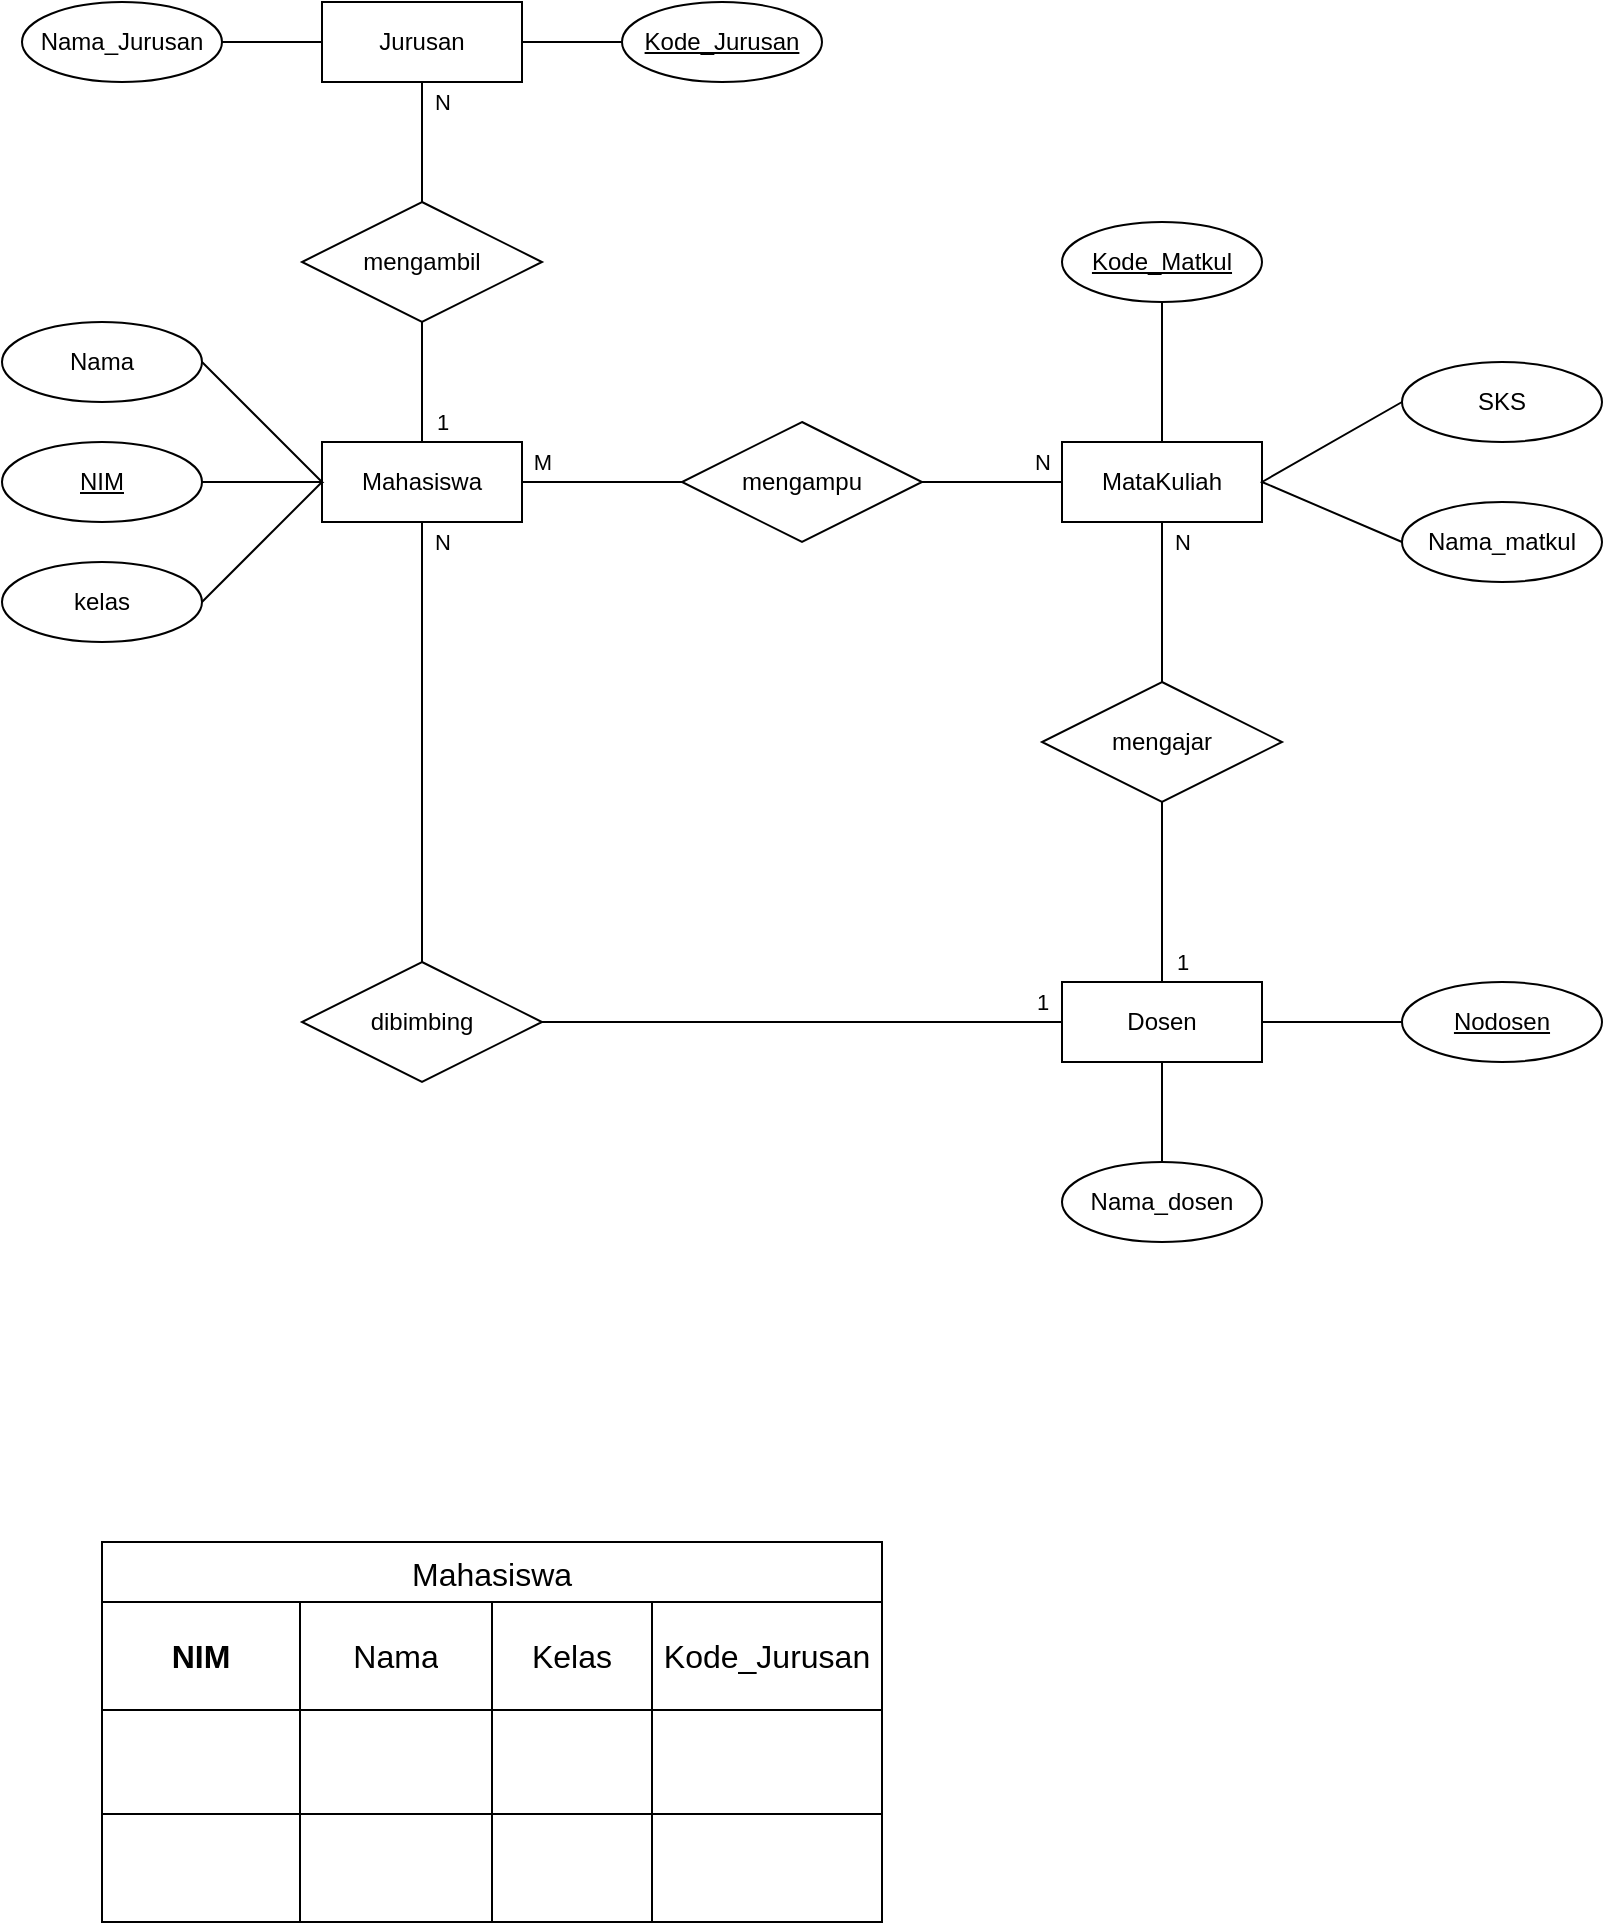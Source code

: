 <mxfile version="20.8.20" type="github">
  <diagram id="R2lEEEUBdFMjLlhIrx00" name="Page-1">
    <mxGraphModel dx="1100" dy="555" grid="1" gridSize="10" guides="1" tooltips="1" connect="1" arrows="1" fold="1" page="1" pageScale="1" pageWidth="850" pageHeight="1100" math="0" shadow="0" extFonts="Permanent Marker^https://fonts.googleapis.com/css?family=Permanent+Marker">
      <root>
        <mxCell id="0" />
        <mxCell id="1" parent="0" />
        <mxCell id="JPVX1t0Qv_uBQKKG0mNZ-1" value="Jurusan" style="whiteSpace=wrap;html=1;align=center;" vertex="1" parent="1">
          <mxGeometry x="160" y="340" width="100" height="40" as="geometry" />
        </mxCell>
        <mxCell id="JPVX1t0Qv_uBQKKG0mNZ-2" value="Mahasiswa" style="whiteSpace=wrap;html=1;align=center;" vertex="1" parent="1">
          <mxGeometry x="160" y="560" width="100" height="40" as="geometry" />
        </mxCell>
        <mxCell id="JPVX1t0Qv_uBQKKG0mNZ-3" value="Nama_Jurusan" style="ellipse;whiteSpace=wrap;html=1;align=center;" vertex="1" parent="1">
          <mxGeometry x="10" y="340" width="100" height="40" as="geometry" />
        </mxCell>
        <mxCell id="JPVX1t0Qv_uBQKKG0mNZ-4" value="Kode_Jurusan" style="ellipse;whiteSpace=wrap;html=1;align=center;fontStyle=4;" vertex="1" parent="1">
          <mxGeometry x="310" y="340" width="100" height="40" as="geometry" />
        </mxCell>
        <mxCell id="JPVX1t0Qv_uBQKKG0mNZ-5" value="NIM" style="ellipse;whiteSpace=wrap;html=1;align=center;fontStyle=4;" vertex="1" parent="1">
          <mxGeometry y="560" width="100" height="40" as="geometry" />
        </mxCell>
        <mxCell id="JPVX1t0Qv_uBQKKG0mNZ-6" value="Nama" style="ellipse;whiteSpace=wrap;html=1;align=center;" vertex="1" parent="1">
          <mxGeometry y="500" width="100" height="40" as="geometry" />
        </mxCell>
        <mxCell id="JPVX1t0Qv_uBQKKG0mNZ-7" value="MataKuliah" style="whiteSpace=wrap;html=1;align=center;" vertex="1" parent="1">
          <mxGeometry x="530" y="560" width="100" height="40" as="geometry" />
        </mxCell>
        <mxCell id="JPVX1t0Qv_uBQKKG0mNZ-8" value="Dosen" style="whiteSpace=wrap;html=1;align=center;" vertex="1" parent="1">
          <mxGeometry x="530" y="830" width="100" height="40" as="geometry" />
        </mxCell>
        <mxCell id="JPVX1t0Qv_uBQKKG0mNZ-9" value="mengambil" style="shape=rhombus;perimeter=rhombusPerimeter;whiteSpace=wrap;html=1;align=center;" vertex="1" parent="1">
          <mxGeometry x="150" y="440" width="120" height="60" as="geometry" />
        </mxCell>
        <mxCell id="JPVX1t0Qv_uBQKKG0mNZ-10" value="Kode_Matkul" style="ellipse;whiteSpace=wrap;html=1;align=center;fontStyle=4;" vertex="1" parent="1">
          <mxGeometry x="530" y="450" width="100" height="40" as="geometry" />
        </mxCell>
        <mxCell id="JPVX1t0Qv_uBQKKG0mNZ-11" value="Nodosen" style="ellipse;whiteSpace=wrap;html=1;align=center;fontStyle=4;" vertex="1" parent="1">
          <mxGeometry x="700" y="830" width="100" height="40" as="geometry" />
        </mxCell>
        <mxCell id="JPVX1t0Qv_uBQKKG0mNZ-12" value="mengampu" style="shape=rhombus;perimeter=rhombusPerimeter;whiteSpace=wrap;html=1;align=center;" vertex="1" parent="1">
          <mxGeometry x="340" y="550" width="120" height="60" as="geometry" />
        </mxCell>
        <mxCell id="JPVX1t0Qv_uBQKKG0mNZ-13" value="mengajar" style="shape=rhombus;perimeter=rhombusPerimeter;whiteSpace=wrap;html=1;align=center;" vertex="1" parent="1">
          <mxGeometry x="520" y="680" width="120" height="60" as="geometry" />
        </mxCell>
        <mxCell id="JPVX1t0Qv_uBQKKG0mNZ-16" value="M" style="endArrow=none;html=1;rounded=0;exitX=1;exitY=0.5;exitDx=0;exitDy=0;entryX=0;entryY=0.5;entryDx=0;entryDy=0;" edge="1" parent="1" source="JPVX1t0Qv_uBQKKG0mNZ-2" target="JPVX1t0Qv_uBQKKG0mNZ-12">
          <mxGeometry x="-0.75" y="10" relative="1" as="geometry">
            <mxPoint x="310" y="650" as="sourcePoint" />
            <mxPoint x="310" y="730" as="targetPoint" />
            <mxPoint as="offset" />
          </mxGeometry>
        </mxCell>
        <mxCell id="JPVX1t0Qv_uBQKKG0mNZ-17" value="N" style="endArrow=none;html=1;rounded=0;exitX=1;exitY=0.5;exitDx=0;exitDy=0;entryX=0;entryY=0.5;entryDx=0;entryDy=0;" edge="1" parent="1" source="JPVX1t0Qv_uBQKKG0mNZ-12" target="JPVX1t0Qv_uBQKKG0mNZ-7">
          <mxGeometry x="0.714" y="10" relative="1" as="geometry">
            <mxPoint x="460" y="660" as="sourcePoint" />
            <mxPoint x="460" y="740" as="targetPoint" />
            <mxPoint as="offset" />
          </mxGeometry>
        </mxCell>
        <mxCell id="JPVX1t0Qv_uBQKKG0mNZ-20" value="1" style="endArrow=none;html=1;rounded=0;exitX=0.5;exitY=1;exitDx=0;exitDy=0;entryX=0.5;entryY=0;entryDx=0;entryDy=0;" edge="1" parent="1" source="JPVX1t0Qv_uBQKKG0mNZ-13" target="JPVX1t0Qv_uBQKKG0mNZ-8">
          <mxGeometry x="0.778" y="10" relative="1" as="geometry">
            <mxPoint x="250" y="640" as="sourcePoint" />
            <mxPoint x="250" y="720" as="targetPoint" />
            <mxPoint as="offset" />
          </mxGeometry>
        </mxCell>
        <mxCell id="JPVX1t0Qv_uBQKKG0mNZ-23" value="" style="endArrow=none;html=1;rounded=0;exitX=0;exitY=0.5;exitDx=0;exitDy=0;entryX=1;entryY=0.5;entryDx=0;entryDy=0;" edge="1" parent="1" source="JPVX1t0Qv_uBQKKG0mNZ-11" target="JPVX1t0Qv_uBQKKG0mNZ-8">
          <mxGeometry relative="1" as="geometry">
            <mxPoint x="280" y="670" as="sourcePoint" />
            <mxPoint x="280" y="750" as="targetPoint" />
          </mxGeometry>
        </mxCell>
        <mxCell id="JPVX1t0Qv_uBQKKG0mNZ-24" value="N" style="endArrow=none;html=1;rounded=0;exitX=0.5;exitY=1;exitDx=0;exitDy=0;entryX=0.5;entryY=0;entryDx=0;entryDy=0;" edge="1" parent="1" source="JPVX1t0Qv_uBQKKG0mNZ-7" target="JPVX1t0Qv_uBQKKG0mNZ-13">
          <mxGeometry x="-0.75" y="10" relative="1" as="geometry">
            <mxPoint x="290" y="680" as="sourcePoint" />
            <mxPoint x="290" y="760" as="targetPoint" />
            <mxPoint as="offset" />
          </mxGeometry>
        </mxCell>
        <mxCell id="JPVX1t0Qv_uBQKKG0mNZ-25" value="" style="endArrow=none;html=1;rounded=0;exitX=0.5;exitY=1;exitDx=0;exitDy=0;entryX=0.5;entryY=0;entryDx=0;entryDy=0;" edge="1" parent="1" source="JPVX1t0Qv_uBQKKG0mNZ-10" target="JPVX1t0Qv_uBQKKG0mNZ-7">
          <mxGeometry relative="1" as="geometry">
            <mxPoint x="300" y="690" as="sourcePoint" />
            <mxPoint x="300" y="770" as="targetPoint" />
          </mxGeometry>
        </mxCell>
        <mxCell id="JPVX1t0Qv_uBQKKG0mNZ-27" value="Nama_matkul" style="ellipse;whiteSpace=wrap;html=1;align=center;" vertex="1" parent="1">
          <mxGeometry x="700" y="590" width="100" height="40" as="geometry" />
        </mxCell>
        <mxCell id="JPVX1t0Qv_uBQKKG0mNZ-28" value="Nama_dosen" style="ellipse;whiteSpace=wrap;html=1;align=center;" vertex="1" parent="1">
          <mxGeometry x="530" y="920" width="100" height="40" as="geometry" />
        </mxCell>
        <mxCell id="JPVX1t0Qv_uBQKKG0mNZ-29" value="" style="endArrow=none;html=1;rounded=0;exitX=0.5;exitY=0;exitDx=0;exitDy=0;entryX=0.5;entryY=1;entryDx=0;entryDy=0;" edge="1" parent="1" source="JPVX1t0Qv_uBQKKG0mNZ-28" target="JPVX1t0Qv_uBQKKG0mNZ-8">
          <mxGeometry relative="1" as="geometry">
            <mxPoint x="210" y="740" as="sourcePoint" />
            <mxPoint x="210" y="820" as="targetPoint" />
          </mxGeometry>
        </mxCell>
        <mxCell id="JPVX1t0Qv_uBQKKG0mNZ-32" value="dibimbing" style="shape=rhombus;perimeter=rhombusPerimeter;whiteSpace=wrap;html=1;align=center;" vertex="1" parent="1">
          <mxGeometry x="150" y="820" width="120" height="60" as="geometry" />
        </mxCell>
        <mxCell id="JPVX1t0Qv_uBQKKG0mNZ-33" value="N" style="endArrow=none;html=1;rounded=0;exitX=0.5;exitY=1;exitDx=0;exitDy=0;entryX=0.5;entryY=0;entryDx=0;entryDy=0;verticalAlign=middle;" edge="1" parent="1" source="JPVX1t0Qv_uBQKKG0mNZ-2" target="JPVX1t0Qv_uBQKKG0mNZ-32">
          <mxGeometry x="-0.909" y="10" relative="1" as="geometry">
            <mxPoint x="330" y="730" as="sourcePoint" />
            <mxPoint x="490" y="730" as="targetPoint" />
            <mxPoint as="offset" />
          </mxGeometry>
        </mxCell>
        <mxCell id="JPVX1t0Qv_uBQKKG0mNZ-34" value="1" style="endArrow=none;html=1;rounded=0;exitX=1;exitY=0.5;exitDx=0;exitDy=0;entryX=0;entryY=0.5;entryDx=0;entryDy=0;" edge="1" parent="1" source="JPVX1t0Qv_uBQKKG0mNZ-32" target="JPVX1t0Qv_uBQKKG0mNZ-8">
          <mxGeometry x="0.923" y="10" relative="1" as="geometry">
            <mxPoint x="330" y="860" as="sourcePoint" />
            <mxPoint x="490" y="860" as="targetPoint" />
            <mxPoint as="offset" />
          </mxGeometry>
        </mxCell>
        <mxCell id="JPVX1t0Qv_uBQKKG0mNZ-35" value="" style="endArrow=none;html=1;rounded=0;exitX=1;exitY=0.5;exitDx=0;exitDy=0;entryX=1;entryY=0.5;entryDx=0;entryDy=0;" edge="1" parent="1" source="JPVX1t0Qv_uBQKKG0mNZ-6" target="JPVX1t0Qv_uBQKKG0mNZ-5">
          <mxGeometry relative="1" as="geometry">
            <mxPoint x="330" y="730" as="sourcePoint" />
            <mxPoint x="490" y="730" as="targetPoint" />
            <Array as="points">
              <mxPoint x="160" y="580" />
            </Array>
          </mxGeometry>
        </mxCell>
        <mxCell id="JPVX1t0Qv_uBQKKG0mNZ-36" value="1" style="endArrow=none;html=1;rounded=0;exitX=0.5;exitY=0;exitDx=0;exitDy=0;entryX=0.5;entryY=1;entryDx=0;entryDy=0;" edge="1" parent="1" source="JPVX1t0Qv_uBQKKG0mNZ-2" target="JPVX1t0Qv_uBQKKG0mNZ-9">
          <mxGeometry x="-0.667" y="-10" relative="1" as="geometry">
            <mxPoint x="330" y="610" as="sourcePoint" />
            <mxPoint x="490" y="610" as="targetPoint" />
            <mxPoint as="offset" />
          </mxGeometry>
        </mxCell>
        <mxCell id="JPVX1t0Qv_uBQKKG0mNZ-37" value="N" style="endArrow=none;html=1;rounded=0;exitX=0.5;exitY=1;exitDx=0;exitDy=0;entryX=0.5;entryY=0;entryDx=0;entryDy=0;" edge="1" parent="1" source="JPVX1t0Qv_uBQKKG0mNZ-1" target="JPVX1t0Qv_uBQKKG0mNZ-9">
          <mxGeometry x="-0.667" y="10" relative="1" as="geometry">
            <mxPoint x="330" y="610" as="sourcePoint" />
            <mxPoint x="490" y="610" as="targetPoint" />
            <mxPoint as="offset" />
          </mxGeometry>
        </mxCell>
        <mxCell id="JPVX1t0Qv_uBQKKG0mNZ-38" value="" style="endArrow=none;html=1;rounded=0;exitX=1;exitY=0.5;exitDx=0;exitDy=0;entryX=0;entryY=0.5;entryDx=0;entryDy=0;" edge="1" parent="1" source="JPVX1t0Qv_uBQKKG0mNZ-3" target="JPVX1t0Qv_uBQKKG0mNZ-1">
          <mxGeometry relative="1" as="geometry">
            <mxPoint x="330" y="610" as="sourcePoint" />
            <mxPoint x="490" y="610" as="targetPoint" />
          </mxGeometry>
        </mxCell>
        <mxCell id="JPVX1t0Qv_uBQKKG0mNZ-39" value="" style="endArrow=none;html=1;rounded=0;exitX=1;exitY=0.5;exitDx=0;exitDy=0;entryX=0;entryY=0.5;entryDx=0;entryDy=0;" edge="1" parent="1" source="JPVX1t0Qv_uBQKKG0mNZ-1" target="JPVX1t0Qv_uBQKKG0mNZ-4">
          <mxGeometry relative="1" as="geometry">
            <mxPoint x="330" y="610" as="sourcePoint" />
            <mxPoint x="490" y="610" as="targetPoint" />
          </mxGeometry>
        </mxCell>
        <mxCell id="JPVX1t0Qv_uBQKKG0mNZ-41" value="kelas" style="ellipse;whiteSpace=wrap;html=1;align=center;" vertex="1" parent="1">
          <mxGeometry y="620" width="100" height="40" as="geometry" />
        </mxCell>
        <mxCell id="JPVX1t0Qv_uBQKKG0mNZ-42" value="" style="endArrow=none;html=1;rounded=0;exitX=1;exitY=0.5;exitDx=0;exitDy=0;entryX=0;entryY=0.5;entryDx=0;entryDy=0;" edge="1" parent="1" source="JPVX1t0Qv_uBQKKG0mNZ-41" target="JPVX1t0Qv_uBQKKG0mNZ-2">
          <mxGeometry relative="1" as="geometry">
            <mxPoint x="330" y="610" as="sourcePoint" />
            <mxPoint x="490" y="610" as="targetPoint" />
          </mxGeometry>
        </mxCell>
        <mxCell id="JPVX1t0Qv_uBQKKG0mNZ-43" value="SKS" style="ellipse;whiteSpace=wrap;html=1;align=center;" vertex="1" parent="1">
          <mxGeometry x="700" y="520" width="100" height="40" as="geometry" />
        </mxCell>
        <mxCell id="JPVX1t0Qv_uBQKKG0mNZ-45" value="" style="endArrow=none;html=1;rounded=0;entryX=0;entryY=0.5;entryDx=0;entryDy=0;exitX=0;exitY=0.5;exitDx=0;exitDy=0;" edge="1" parent="1" source="JPVX1t0Qv_uBQKKG0mNZ-27" target="JPVX1t0Qv_uBQKKG0mNZ-43">
          <mxGeometry relative="1" as="geometry">
            <mxPoint x="330" y="610" as="sourcePoint" />
            <mxPoint x="490" y="610" as="targetPoint" />
            <Array as="points">
              <mxPoint x="630" y="580" />
            </Array>
          </mxGeometry>
        </mxCell>
        <mxCell id="JPVX1t0Qv_uBQKKG0mNZ-59" value="Mahasiswa" style="shape=table;startSize=30;container=1;collapsible=0;childLayout=tableLayout;strokeColor=default;fontSize=16;" vertex="1" parent="1">
          <mxGeometry x="50" y="1110" width="390" height="190" as="geometry" />
        </mxCell>
        <mxCell id="JPVX1t0Qv_uBQKKG0mNZ-60" value="" style="shape=tableRow;horizontal=0;startSize=0;swimlaneHead=0;swimlaneBody=0;strokeColor=inherit;top=0;left=0;bottom=0;right=0;collapsible=0;dropTarget=0;fillColor=none;points=[[0,0.5],[1,0.5]];portConstraint=eastwest;fontSize=16;" vertex="1" parent="JPVX1t0Qv_uBQKKG0mNZ-59">
          <mxGeometry y="30" width="390" height="54" as="geometry" />
        </mxCell>
        <mxCell id="JPVX1t0Qv_uBQKKG0mNZ-61" value="NIM" style="shape=partialRectangle;html=1;whiteSpace=wrap;connectable=0;strokeColor=inherit;overflow=hidden;fillColor=none;top=0;left=0;bottom=0;right=0;pointerEvents=1;fontSize=16;fontStyle=1" vertex="1" parent="JPVX1t0Qv_uBQKKG0mNZ-60">
          <mxGeometry width="99" height="54" as="geometry">
            <mxRectangle width="99" height="54" as="alternateBounds" />
          </mxGeometry>
        </mxCell>
        <mxCell id="JPVX1t0Qv_uBQKKG0mNZ-72" value="Nama" style="shape=partialRectangle;html=1;whiteSpace=wrap;connectable=0;strokeColor=inherit;overflow=hidden;fillColor=none;top=0;left=0;bottom=0;right=0;pointerEvents=1;fontSize=16;" vertex="1" parent="JPVX1t0Qv_uBQKKG0mNZ-60">
          <mxGeometry x="99" width="96" height="54" as="geometry">
            <mxRectangle width="96" height="54" as="alternateBounds" />
          </mxGeometry>
        </mxCell>
        <mxCell id="JPVX1t0Qv_uBQKKG0mNZ-62" value="Kelas" style="shape=partialRectangle;html=1;whiteSpace=wrap;connectable=0;strokeColor=inherit;overflow=hidden;fillColor=none;top=0;left=0;bottom=0;right=0;pointerEvents=1;fontSize=16;" vertex="1" parent="JPVX1t0Qv_uBQKKG0mNZ-60">
          <mxGeometry x="195" width="80" height="54" as="geometry">
            <mxRectangle width="80" height="54" as="alternateBounds" />
          </mxGeometry>
        </mxCell>
        <mxCell id="JPVX1t0Qv_uBQKKG0mNZ-63" value="Kode_Jurusan" style="shape=partialRectangle;html=1;whiteSpace=wrap;connectable=0;strokeColor=inherit;overflow=hidden;fillColor=none;top=0;left=0;bottom=0;right=0;pointerEvents=1;fontSize=16;" vertex="1" parent="JPVX1t0Qv_uBQKKG0mNZ-60">
          <mxGeometry x="275" width="115" height="54" as="geometry">
            <mxRectangle width="115" height="54" as="alternateBounds" />
          </mxGeometry>
        </mxCell>
        <mxCell id="JPVX1t0Qv_uBQKKG0mNZ-64" value="" style="shape=tableRow;horizontal=0;startSize=0;swimlaneHead=0;swimlaneBody=0;strokeColor=inherit;top=0;left=0;bottom=0;right=0;collapsible=0;dropTarget=0;fillColor=none;points=[[0,0.5],[1,0.5]];portConstraint=eastwest;fontSize=16;" vertex="1" parent="JPVX1t0Qv_uBQKKG0mNZ-59">
          <mxGeometry y="84" width="390" height="52" as="geometry" />
        </mxCell>
        <mxCell id="JPVX1t0Qv_uBQKKG0mNZ-65" value="" style="shape=partialRectangle;html=1;whiteSpace=wrap;connectable=0;strokeColor=inherit;overflow=hidden;fillColor=none;top=0;left=0;bottom=0;right=0;pointerEvents=1;fontSize=16;" vertex="1" parent="JPVX1t0Qv_uBQKKG0mNZ-64">
          <mxGeometry width="99" height="52" as="geometry">
            <mxRectangle width="99" height="52" as="alternateBounds" />
          </mxGeometry>
        </mxCell>
        <mxCell id="JPVX1t0Qv_uBQKKG0mNZ-73" style="shape=partialRectangle;html=1;whiteSpace=wrap;connectable=0;strokeColor=inherit;overflow=hidden;fillColor=none;top=0;left=0;bottom=0;right=0;pointerEvents=1;fontSize=16;" vertex="1" parent="JPVX1t0Qv_uBQKKG0mNZ-64">
          <mxGeometry x="99" width="96" height="52" as="geometry">
            <mxRectangle width="96" height="52" as="alternateBounds" />
          </mxGeometry>
        </mxCell>
        <mxCell id="JPVX1t0Qv_uBQKKG0mNZ-66" value="" style="shape=partialRectangle;html=1;whiteSpace=wrap;connectable=0;strokeColor=inherit;overflow=hidden;fillColor=none;top=0;left=0;bottom=0;right=0;pointerEvents=1;fontSize=16;" vertex="1" parent="JPVX1t0Qv_uBQKKG0mNZ-64">
          <mxGeometry x="195" width="80" height="52" as="geometry">
            <mxRectangle width="80" height="52" as="alternateBounds" />
          </mxGeometry>
        </mxCell>
        <mxCell id="JPVX1t0Qv_uBQKKG0mNZ-67" value="" style="shape=partialRectangle;html=1;whiteSpace=wrap;connectable=0;strokeColor=inherit;overflow=hidden;fillColor=none;top=0;left=0;bottom=0;right=0;pointerEvents=1;fontSize=16;" vertex="1" parent="JPVX1t0Qv_uBQKKG0mNZ-64">
          <mxGeometry x="275" width="115" height="52" as="geometry">
            <mxRectangle width="115" height="52" as="alternateBounds" />
          </mxGeometry>
        </mxCell>
        <mxCell id="JPVX1t0Qv_uBQKKG0mNZ-68" value="" style="shape=tableRow;horizontal=0;startSize=0;swimlaneHead=0;swimlaneBody=0;strokeColor=inherit;top=0;left=0;bottom=0;right=0;collapsible=0;dropTarget=0;fillColor=none;points=[[0,0.5],[1,0.5]];portConstraint=eastwest;fontSize=16;" vertex="1" parent="JPVX1t0Qv_uBQKKG0mNZ-59">
          <mxGeometry y="136" width="390" height="54" as="geometry" />
        </mxCell>
        <mxCell id="JPVX1t0Qv_uBQKKG0mNZ-69" value="" style="shape=partialRectangle;html=1;whiteSpace=wrap;connectable=0;strokeColor=inherit;overflow=hidden;fillColor=none;top=0;left=0;bottom=0;right=0;pointerEvents=1;fontSize=16;" vertex="1" parent="JPVX1t0Qv_uBQKKG0mNZ-68">
          <mxGeometry width="99" height="54" as="geometry">
            <mxRectangle width="99" height="54" as="alternateBounds" />
          </mxGeometry>
        </mxCell>
        <mxCell id="JPVX1t0Qv_uBQKKG0mNZ-74" style="shape=partialRectangle;html=1;whiteSpace=wrap;connectable=0;strokeColor=inherit;overflow=hidden;fillColor=none;top=0;left=0;bottom=0;right=0;pointerEvents=1;fontSize=16;" vertex="1" parent="JPVX1t0Qv_uBQKKG0mNZ-68">
          <mxGeometry x="99" width="96" height="54" as="geometry">
            <mxRectangle width="96" height="54" as="alternateBounds" />
          </mxGeometry>
        </mxCell>
        <mxCell id="JPVX1t0Qv_uBQKKG0mNZ-70" value="" style="shape=partialRectangle;html=1;whiteSpace=wrap;connectable=0;strokeColor=inherit;overflow=hidden;fillColor=none;top=0;left=0;bottom=0;right=0;pointerEvents=1;fontSize=16;" vertex="1" parent="JPVX1t0Qv_uBQKKG0mNZ-68">
          <mxGeometry x="195" width="80" height="54" as="geometry">
            <mxRectangle width="80" height="54" as="alternateBounds" />
          </mxGeometry>
        </mxCell>
        <mxCell id="JPVX1t0Qv_uBQKKG0mNZ-71" value="" style="shape=partialRectangle;html=1;whiteSpace=wrap;connectable=0;strokeColor=inherit;overflow=hidden;fillColor=none;top=0;left=0;bottom=0;right=0;pointerEvents=1;fontSize=16;" vertex="1" parent="JPVX1t0Qv_uBQKKG0mNZ-68">
          <mxGeometry x="275" width="115" height="54" as="geometry">
            <mxRectangle width="115" height="54" as="alternateBounds" />
          </mxGeometry>
        </mxCell>
      </root>
    </mxGraphModel>
  </diagram>
</mxfile>
